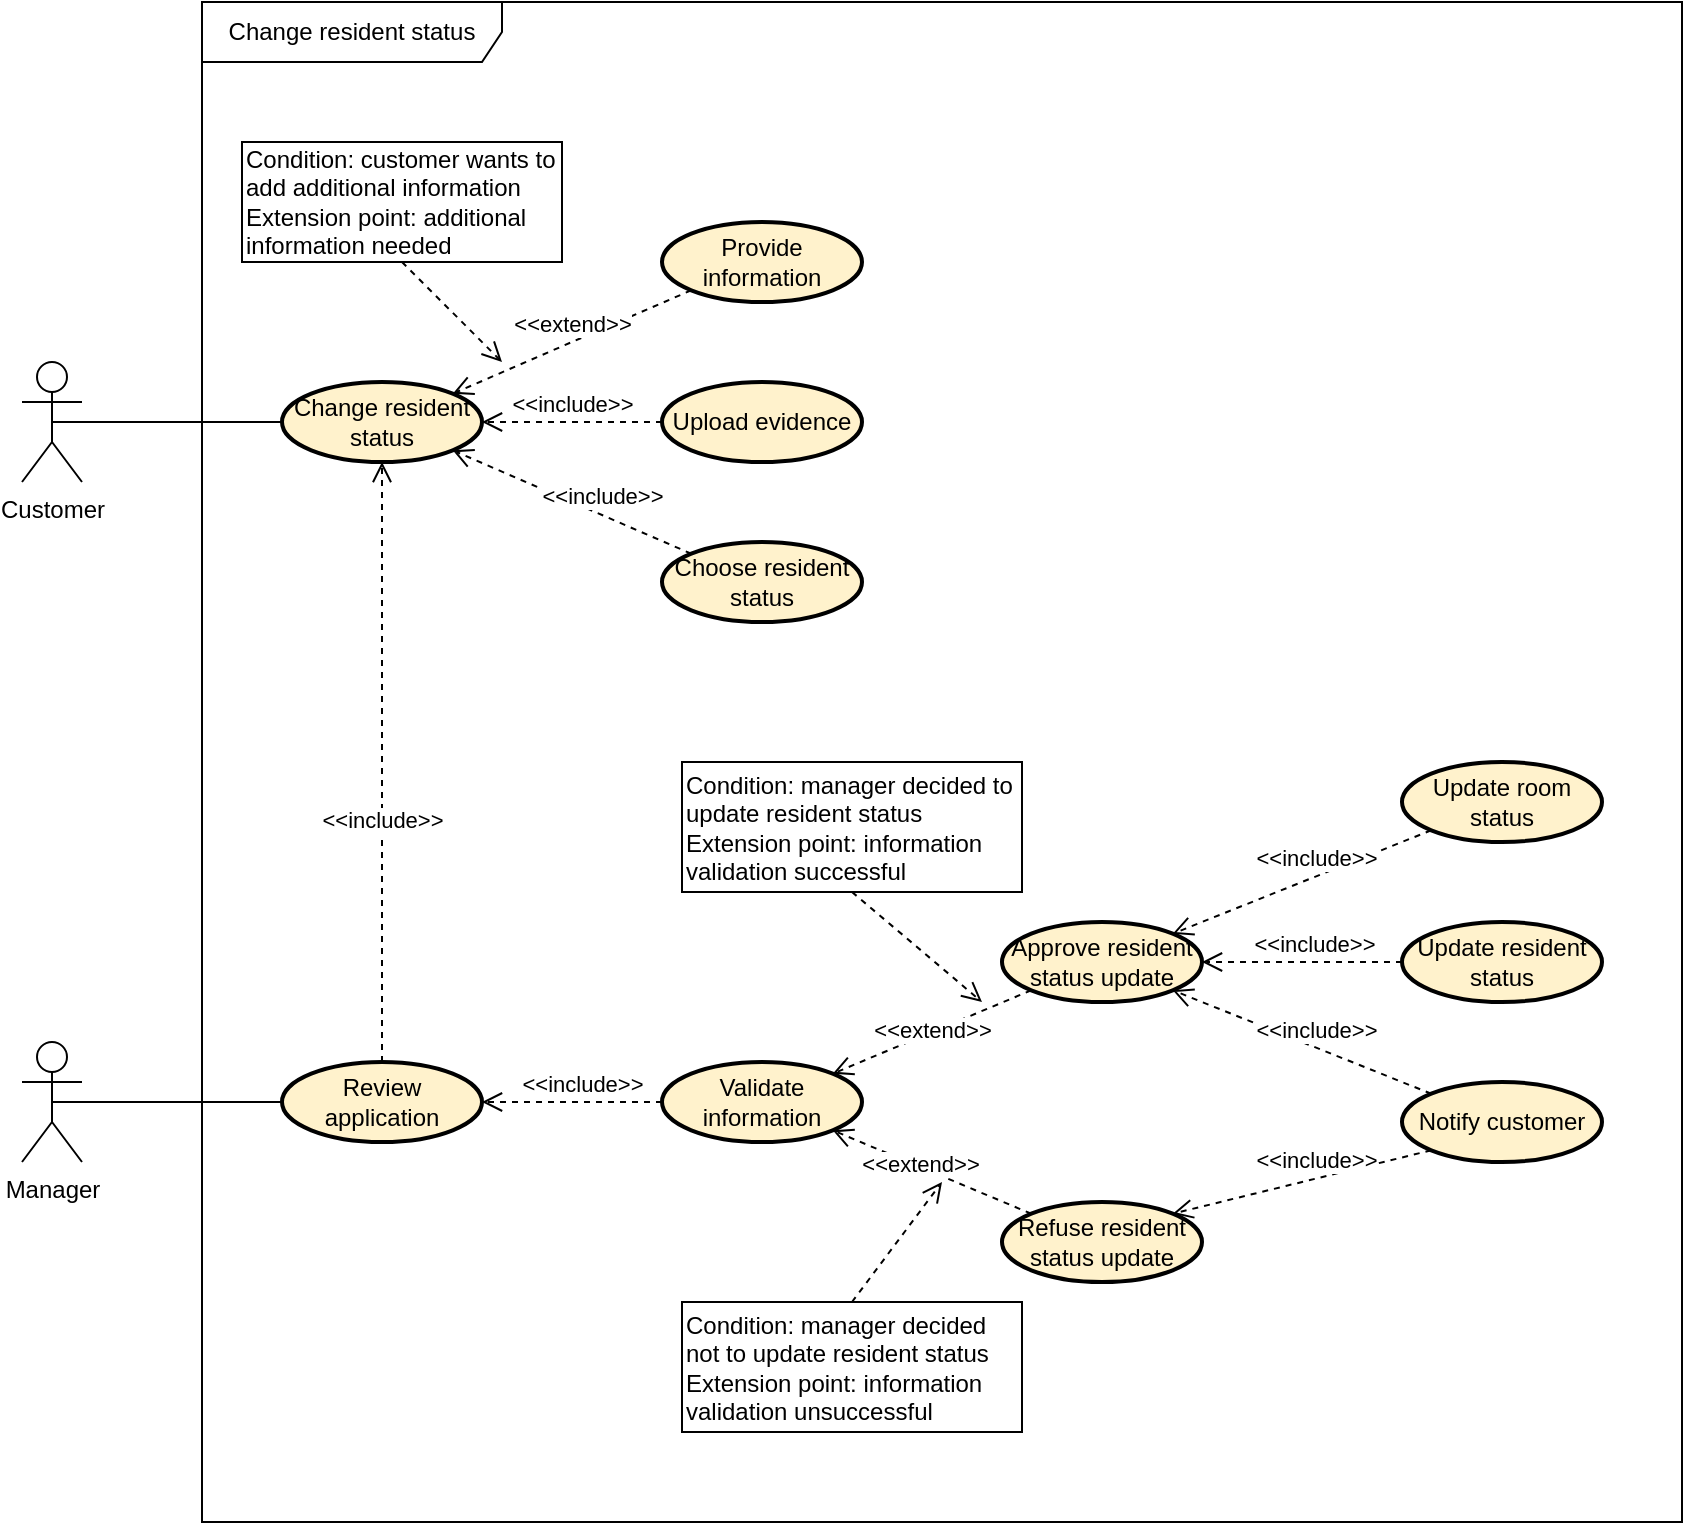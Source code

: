 <mxfile scale="1" border="0" version="26.2.15">
  <diagram name="Page-1" id="g5cH1t0SmlpA87fEUwU-">
    <mxGraphModel dx="1235" dy="703" grid="1" gridSize="10" guides="1" tooltips="1" connect="1" arrows="1" fold="1" page="1" pageScale="1" pageWidth="850" pageHeight="1100" math="0" shadow="0">
      <root>
        <mxCell id="0" />
        <mxCell id="1" parent="0" />
        <mxCell id="zhgyyv9RaAxmv2rtKqCu-2" value="Customer" style="shape=umlActor;verticalLabelPosition=bottom;verticalAlign=top;html=1;" parent="1" vertex="1">
          <mxGeometry x="70" y="1070" width="30" height="60" as="geometry" />
        </mxCell>
        <mxCell id="zhgyyv9RaAxmv2rtKqCu-3" value="Change resident status" style="ellipse;whiteSpace=wrap;html=1;align=center;fillColor=#fff2cc;strokeColor=light-dark(#000000, #6d5100);strokeWidth=2;" parent="1" vertex="1">
          <mxGeometry x="200" y="1080" width="100" height="40" as="geometry" />
        </mxCell>
        <mxCell id="zhgyyv9RaAxmv2rtKqCu-6" value="Provide information" style="ellipse;whiteSpace=wrap;html=1;align=center;fillColor=#fff2cc;strokeColor=light-dark(#000000, #6d5100);strokeWidth=2;" parent="1" vertex="1">
          <mxGeometry x="390" y="1000" width="100" height="40" as="geometry" />
        </mxCell>
        <mxCell id="zhgyyv9RaAxmv2rtKqCu-9" value="&amp;lt;&amp;lt;extend&amp;gt;&amp;gt;" style="html=1;verticalAlign=bottom;endArrow=open;dashed=1;endSize=8;curved=0;rounded=0;entryX=1;entryY=0;entryDx=0;entryDy=0;exitX=0;exitY=1;exitDx=0;exitDy=0;" parent="1" source="zhgyyv9RaAxmv2rtKqCu-6" target="zhgyyv9RaAxmv2rtKqCu-3" edge="1">
          <mxGeometry relative="1" as="geometry">
            <mxPoint x="420" y="1140" as="sourcePoint" />
            <mxPoint x="310" y="1140" as="targetPoint" />
          </mxGeometry>
        </mxCell>
        <mxCell id="zhgyyv9RaAxmv2rtKqCu-14" value="" style="endArrow=none;html=1;rounded=0;exitX=0.5;exitY=0.5;exitDx=0;exitDy=0;exitPerimeter=0;entryX=0;entryY=0.5;entryDx=0;entryDy=0;" parent="1" source="zhgyyv9RaAxmv2rtKqCu-2" target="zhgyyv9RaAxmv2rtKqCu-3" edge="1">
          <mxGeometry width="50" height="50" relative="1" as="geometry">
            <mxPoint x="150" y="1240" as="sourcePoint" />
            <mxPoint x="200" y="1190" as="targetPoint" />
          </mxGeometry>
        </mxCell>
        <mxCell id="zhgyyv9RaAxmv2rtKqCu-15" value="Manager" style="shape=umlActor;verticalLabelPosition=bottom;verticalAlign=top;html=1;" parent="1" vertex="1">
          <mxGeometry x="70" y="1410" width="30" height="60" as="geometry" />
        </mxCell>
        <mxCell id="mrIronFKmgXclrQIu5as-3" value="Change resident status" style="shape=umlFrame;whiteSpace=wrap;html=1;pointerEvents=0;width=150;height=30;" parent="1" vertex="1">
          <mxGeometry x="160" y="890" width="740" height="760" as="geometry" />
        </mxCell>
        <mxCell id="rDj5MFoZY1iwBANG8hvP-2" value="Upload evidence" style="ellipse;whiteSpace=wrap;html=1;align=center;fillColor=#fff2cc;strokeColor=light-dark(#000000, #6d5100);strokeWidth=2;" parent="1" vertex="1">
          <mxGeometry x="390" y="1080" width="100" height="40" as="geometry" />
        </mxCell>
        <mxCell id="rDj5MFoZY1iwBANG8hvP-3" value="&amp;lt;&amp;lt;include&amp;gt;&amp;gt;" style="html=1;verticalAlign=bottom;endArrow=open;dashed=1;endSize=8;curved=0;rounded=0;entryX=1;entryY=0.5;entryDx=0;entryDy=0;exitX=0;exitY=0.5;exitDx=0;exitDy=0;" parent="1" source="rDj5MFoZY1iwBANG8hvP-2" target="zhgyyv9RaAxmv2rtKqCu-3" edge="1">
          <mxGeometry relative="1" as="geometry">
            <mxPoint x="425" y="1180" as="sourcePoint" />
            <mxPoint x="285" y="1124" as="targetPoint" />
            <mxPoint as="offset" />
          </mxGeometry>
        </mxCell>
        <mxCell id="rDj5MFoZY1iwBANG8hvP-5" value="Review application" style="ellipse;whiteSpace=wrap;html=1;align=center;fillColor=#fff2cc;strokeColor=light-dark(#000000, #6d5100);strokeWidth=2;" parent="1" vertex="1">
          <mxGeometry x="200" y="1420" width="100" height="40" as="geometry" />
        </mxCell>
        <mxCell id="rDj5MFoZY1iwBANG8hvP-8" value="Validate information" style="ellipse;whiteSpace=wrap;html=1;align=center;fillColor=#fff2cc;strokeColor=light-dark(#000000, #6d5100);strokeWidth=2;" parent="1" vertex="1">
          <mxGeometry x="390" y="1420" width="100" height="40" as="geometry" />
        </mxCell>
        <mxCell id="rDj5MFoZY1iwBANG8hvP-9" value="Approve resident status update" style="ellipse;whiteSpace=wrap;html=1;align=center;fillColor=#fff2cc;strokeColor=light-dark(#000000, #6d5100);strokeWidth=2;" parent="1" vertex="1">
          <mxGeometry x="560" y="1350" width="100" height="40" as="geometry" />
        </mxCell>
        <mxCell id="rDj5MFoZY1iwBANG8hvP-10" value="&amp;lt;&amp;lt;include&amp;gt;&amp;gt;" style="html=1;verticalAlign=bottom;endArrow=open;dashed=1;endSize=8;curved=0;rounded=0;entryX=1;entryY=0.5;entryDx=0;entryDy=0;exitX=0;exitY=0.5;exitDx=0;exitDy=0;" parent="1" source="rDj5MFoZY1iwBANG8hvP-8" target="rDj5MFoZY1iwBANG8hvP-5" edge="1">
          <mxGeometry x="-0.111" relative="1" as="geometry">
            <mxPoint x="355" y="1570" as="sourcePoint" />
            <mxPoint x="210" y="1570" as="targetPoint" />
            <mxPoint as="offset" />
          </mxGeometry>
        </mxCell>
        <mxCell id="rDj5MFoZY1iwBANG8hvP-14" value="&amp;lt;&amp;lt;extend&amp;gt;&amp;gt;" style="html=1;verticalAlign=bottom;endArrow=open;dashed=1;endSize=8;curved=0;rounded=0;entryX=1;entryY=0;entryDx=0;entryDy=0;exitX=0;exitY=1;exitDx=0;exitDy=0;" parent="1" source="rDj5MFoZY1iwBANG8hvP-9" target="rDj5MFoZY1iwBANG8hvP-8" edge="1">
          <mxGeometry x="0.054" y="7" relative="1" as="geometry">
            <mxPoint x="465" y="1630" as="sourcePoint" />
            <mxPoint x="340" y="1630" as="targetPoint" />
            <mxPoint as="offset" />
          </mxGeometry>
        </mxCell>
        <mxCell id="rDj5MFoZY1iwBANG8hvP-15" value="Condition: manager decided to update resident status&lt;div&gt;Extension point:&amp;nbsp;information validation successful&lt;/div&gt;" style="whiteSpace=wrap;html=1;align=left;" parent="1" vertex="1">
          <mxGeometry x="400" y="1270" width="170" height="65" as="geometry" />
        </mxCell>
        <mxCell id="rDj5MFoZY1iwBANG8hvP-18" value="" style="html=1;verticalAlign=bottom;endArrow=open;dashed=1;endSize=8;curved=0;rounded=0;exitX=0.5;exitY=1;exitDx=0;exitDy=0;" parent="1" source="rDj5MFoZY1iwBANG8hvP-15" edge="1">
          <mxGeometry x="0.75" y="-30" relative="1" as="geometry">
            <mxPoint x="-185" y="1480" as="sourcePoint" />
            <mxPoint x="550" y="1390" as="targetPoint" />
            <mxPoint as="offset" />
          </mxGeometry>
        </mxCell>
        <mxCell id="Y3pDpvInY4SfBalGoj8F-1" value="Choose resident status" style="ellipse;whiteSpace=wrap;html=1;align=center;fillColor=#fff2cc;strokeColor=light-dark(#000000, #6d5100);strokeWidth=2;" vertex="1" parent="1">
          <mxGeometry x="390" y="1160" width="100" height="40" as="geometry" />
        </mxCell>
        <mxCell id="Y3pDpvInY4SfBalGoj8F-2" value="&amp;lt;&amp;lt;include&amp;gt;&amp;gt;" style="html=1;verticalAlign=bottom;endArrow=open;dashed=1;endSize=8;curved=0;rounded=0;exitX=0;exitY=0;exitDx=0;exitDy=0;entryX=1;entryY=1;entryDx=0;entryDy=0;" edge="1" parent="1" source="Y3pDpvInY4SfBalGoj8F-1" target="zhgyyv9RaAxmv2rtKqCu-3">
          <mxGeometry x="-0.25" relative="1" as="geometry">
            <mxPoint x="780" y="1250" as="sourcePoint" />
            <mxPoint x="780" y="1180" as="targetPoint" />
            <mxPoint as="offset" />
          </mxGeometry>
        </mxCell>
        <mxCell id="Y3pDpvInY4SfBalGoj8F-3" value="Condition: customer wants to add additional information&lt;div&gt;Extension point: additional information needed&lt;/div&gt;" style="whiteSpace=wrap;html=1;align=left;" vertex="1" parent="1">
          <mxGeometry x="180" y="960" width="160" height="60" as="geometry" />
        </mxCell>
        <mxCell id="Y3pDpvInY4SfBalGoj8F-4" value="" style="html=1;verticalAlign=bottom;endArrow=open;dashed=1;endSize=8;curved=0;rounded=0;exitX=0.5;exitY=1;exitDx=0;exitDy=0;" edge="1" parent="1" source="Y3pDpvInY4SfBalGoj8F-3">
          <mxGeometry x="0.75" y="-30" relative="1" as="geometry">
            <mxPoint x="700" y="1243" as="sourcePoint" />
            <mxPoint x="310" y="1070" as="targetPoint" />
            <mxPoint as="offset" />
          </mxGeometry>
        </mxCell>
        <mxCell id="Y3pDpvInY4SfBalGoj8F-5" value="&amp;lt;&amp;lt;include&amp;gt;&amp;gt;" style="html=1;verticalAlign=bottom;endArrow=open;dashed=1;endSize=8;curved=0;rounded=0;exitX=0.5;exitY=0;exitDx=0;exitDy=0;entryX=0.5;entryY=1;entryDx=0;entryDy=0;" edge="1" parent="1" source="rDj5MFoZY1iwBANG8hvP-5" target="zhgyyv9RaAxmv2rtKqCu-3">
          <mxGeometry x="-0.25" relative="1" as="geometry">
            <mxPoint x="400" y="1180" as="sourcePoint" />
            <mxPoint x="285" y="1124" as="targetPoint" />
            <mxPoint as="offset" />
          </mxGeometry>
        </mxCell>
        <mxCell id="Y3pDpvInY4SfBalGoj8F-6" value="" style="endArrow=none;html=1;rounded=0;exitX=0.5;exitY=0.5;exitDx=0;exitDy=0;exitPerimeter=0;entryX=0;entryY=0.5;entryDx=0;entryDy=0;" edge="1" parent="1" source="zhgyyv9RaAxmv2rtKqCu-15" target="rDj5MFoZY1iwBANG8hvP-5">
          <mxGeometry width="50" height="50" relative="1" as="geometry">
            <mxPoint x="95" y="1240" as="sourcePoint" />
            <mxPoint x="210" y="1240" as="targetPoint" />
          </mxGeometry>
        </mxCell>
        <mxCell id="Y3pDpvInY4SfBalGoj8F-9" value="Update room status" style="ellipse;whiteSpace=wrap;html=1;align=center;fillColor=#fff2cc;strokeColor=light-dark(#000000, #6d5100);strokeWidth=2;" vertex="1" parent="1">
          <mxGeometry x="760" y="1270" width="100" height="40" as="geometry" />
        </mxCell>
        <mxCell id="Y3pDpvInY4SfBalGoj8F-10" value="&amp;lt;&amp;lt;include&amp;gt;&amp;gt;" style="html=1;verticalAlign=bottom;endArrow=open;dashed=1;endSize=8;curved=0;rounded=0;entryX=1;entryY=0;entryDx=0;entryDy=0;exitX=0;exitY=1;exitDx=0;exitDy=0;" edge="1" parent="1" source="Y3pDpvInY4SfBalGoj8F-9" target="rDj5MFoZY1iwBANG8hvP-9">
          <mxGeometry x="-0.111" relative="1" as="geometry">
            <mxPoint x="740" y="1379.57" as="sourcePoint" />
            <mxPoint x="650" y="1379.57" as="targetPoint" />
            <mxPoint as="offset" />
          </mxGeometry>
        </mxCell>
        <mxCell id="Y3pDpvInY4SfBalGoj8F-11" value="Refuse resident status update" style="ellipse;whiteSpace=wrap;html=1;align=center;fillColor=#fff2cc;strokeColor=light-dark(#000000, #6d5100);strokeWidth=2;" vertex="1" parent="1">
          <mxGeometry x="560" y="1490" width="100" height="40" as="geometry" />
        </mxCell>
        <mxCell id="Y3pDpvInY4SfBalGoj8F-12" value="&amp;lt;&amp;lt;extend&amp;gt;&amp;gt;" style="html=1;verticalAlign=bottom;endArrow=open;dashed=1;endSize=8;curved=0;rounded=0;entryX=1;entryY=1;entryDx=0;entryDy=0;exitX=0;exitY=0;exitDx=0;exitDy=0;" edge="1" parent="1" source="Y3pDpvInY4SfBalGoj8F-11" target="rDj5MFoZY1iwBANG8hvP-8">
          <mxGeometry x="0.054" y="7" relative="1" as="geometry">
            <mxPoint x="585" y="1394" as="sourcePoint" />
            <mxPoint x="485" y="1436" as="targetPoint" />
            <mxPoint as="offset" />
          </mxGeometry>
        </mxCell>
        <mxCell id="Y3pDpvInY4SfBalGoj8F-13" value="Condition: manager decided not to update resident status&lt;div&gt;Extension point:&amp;nbsp;information validation unsuccessful&lt;/div&gt;" style="whiteSpace=wrap;html=1;align=left;" vertex="1" parent="1">
          <mxGeometry x="400" y="1540" width="170" height="65" as="geometry" />
        </mxCell>
        <mxCell id="Y3pDpvInY4SfBalGoj8F-14" value="" style="html=1;verticalAlign=bottom;endArrow=open;dashed=1;endSize=8;curved=0;rounded=0;exitX=0.5;exitY=0;exitDx=0;exitDy=0;" edge="1" parent="1" source="Y3pDpvInY4SfBalGoj8F-13">
          <mxGeometry x="0.75" y="-30" relative="1" as="geometry">
            <mxPoint x="495" y="1345" as="sourcePoint" />
            <mxPoint x="530" y="1480" as="targetPoint" />
            <mxPoint as="offset" />
          </mxGeometry>
        </mxCell>
        <mxCell id="Y3pDpvInY4SfBalGoj8F-15" value="Notify customer" style="ellipse;whiteSpace=wrap;html=1;align=center;fillColor=#fff2cc;strokeColor=light-dark(#000000, #6d5100);strokeWidth=2;" vertex="1" parent="1">
          <mxGeometry x="760" y="1430" width="100" height="40" as="geometry" />
        </mxCell>
        <mxCell id="Y3pDpvInY4SfBalGoj8F-16" value="&amp;lt;&amp;lt;include&amp;gt;&amp;gt;" style="html=1;verticalAlign=bottom;endArrow=open;dashed=1;endSize=8;curved=0;rounded=0;entryX=1;entryY=1;entryDx=0;entryDy=0;exitX=0;exitY=0;exitDx=0;exitDy=0;" edge="1" parent="1" source="Y3pDpvInY4SfBalGoj8F-15" target="rDj5MFoZY1iwBANG8hvP-9">
          <mxGeometry x="-0.111" relative="1" as="geometry">
            <mxPoint x="770" y="1380" as="sourcePoint" />
            <mxPoint x="670" y="1380" as="targetPoint" />
            <mxPoint as="offset" />
          </mxGeometry>
        </mxCell>
        <mxCell id="Y3pDpvInY4SfBalGoj8F-17" value="&amp;lt;&amp;lt;include&amp;gt;&amp;gt;" style="html=1;verticalAlign=bottom;endArrow=open;dashed=1;endSize=8;curved=0;rounded=0;entryX=1;entryY=0;entryDx=0;entryDy=0;exitX=0;exitY=1;exitDx=0;exitDy=0;" edge="1" parent="1" source="Y3pDpvInY4SfBalGoj8F-15" target="Y3pDpvInY4SfBalGoj8F-11">
          <mxGeometry x="-0.111" relative="1" as="geometry">
            <mxPoint x="785" y="1506" as="sourcePoint" />
            <mxPoint x="655" y="1394" as="targetPoint" />
            <mxPoint as="offset" />
          </mxGeometry>
        </mxCell>
        <mxCell id="Y3pDpvInY4SfBalGoj8F-18" value="&amp;lt;&amp;lt;include&amp;gt;&amp;gt;" style="html=1;verticalAlign=bottom;endArrow=open;dashed=1;endSize=8;curved=0;rounded=0;entryX=1;entryY=0.5;entryDx=0;entryDy=0;exitX=0;exitY=0.5;exitDx=0;exitDy=0;" edge="1" parent="1" source="Y3pDpvInY4SfBalGoj8F-19" target="rDj5MFoZY1iwBANG8hvP-9">
          <mxGeometry x="-0.111" relative="1" as="geometry">
            <mxPoint x="770" y="1325" as="sourcePoint" />
            <mxPoint x="655" y="1366" as="targetPoint" />
            <mxPoint as="offset" />
          </mxGeometry>
        </mxCell>
        <mxCell id="Y3pDpvInY4SfBalGoj8F-19" value="Update resident status" style="ellipse;whiteSpace=wrap;html=1;align=center;fillColor=#fff2cc;strokeColor=light-dark(#000000, #6d5100);strokeWidth=2;" vertex="1" parent="1">
          <mxGeometry x="760" y="1350" width="100" height="40" as="geometry" />
        </mxCell>
      </root>
    </mxGraphModel>
  </diagram>
</mxfile>
